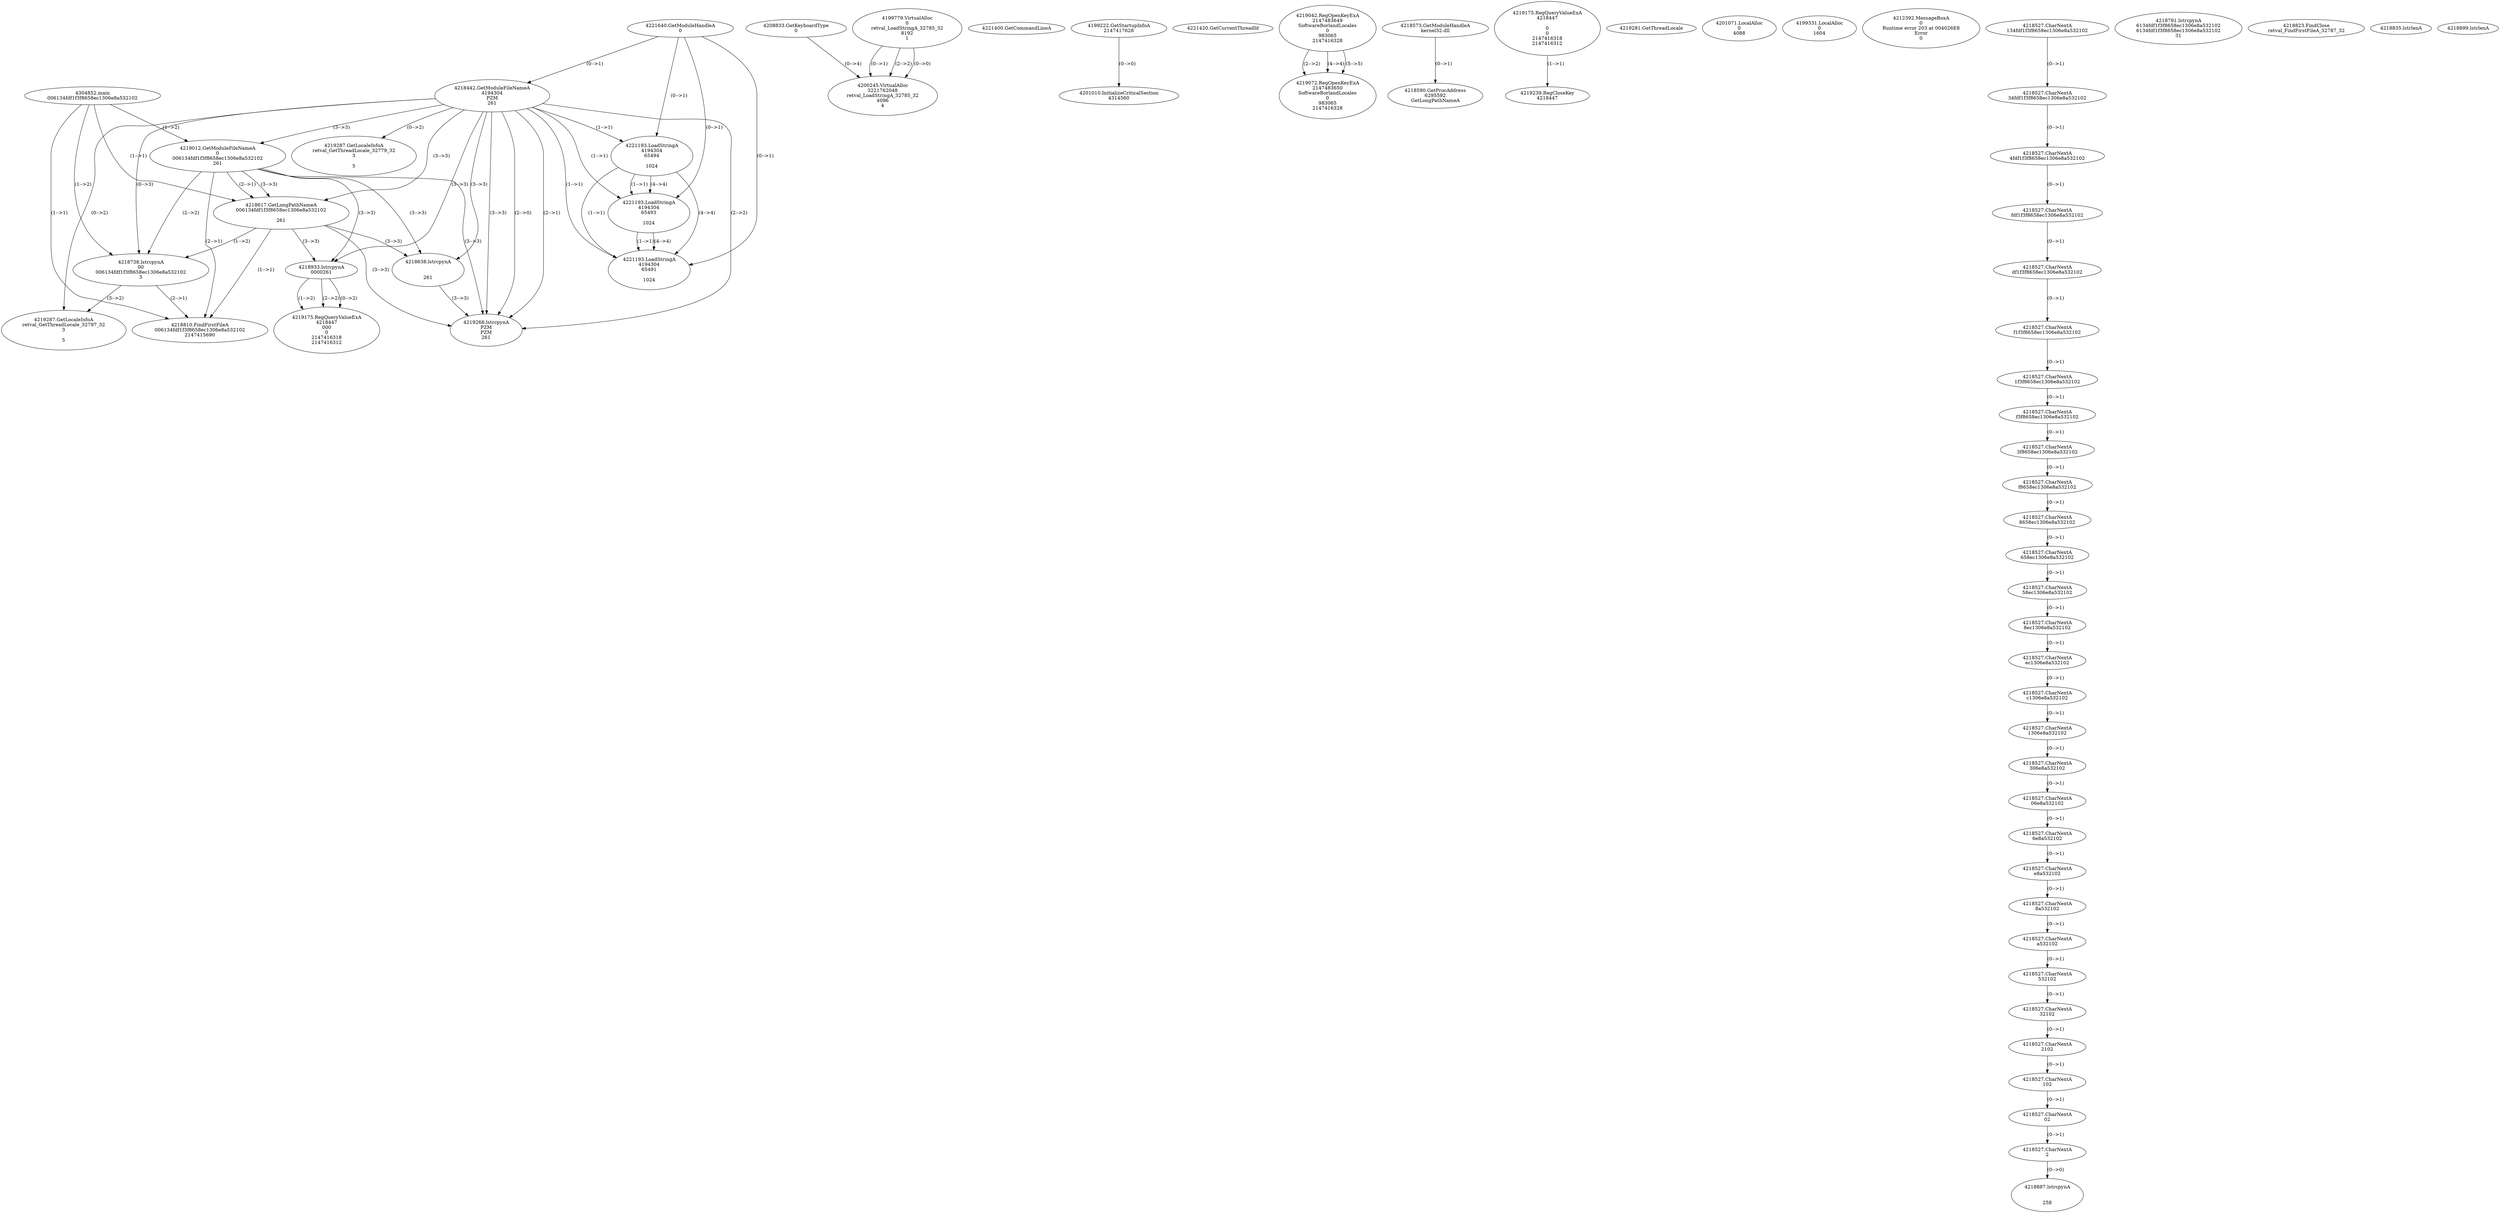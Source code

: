 // Global SCDG with merge call
digraph {
	0 [label="4304852.main
006134fdf1f3f8658ec1306e8a532102"]
	1 [label="4221640.GetModuleHandleA
0"]
	2 [label="4208833.GetKeyboardType
0"]
	3 [label="4221400.GetCommandLineA
"]
	4 [label="4199222.GetStartupInfoA
2147417628"]
	5 [label="4221420.GetCurrentThreadId
"]
	6 [label="4218442.GetModuleFileNameA
4194304
PZM
261"]
	1 -> 6 [label="(0-->1)"]
	7 [label="4219012.GetModuleFileNameA
0
006134fdf1f3f8658ec1306e8a532102
261"]
	0 -> 7 [label="(1-->2)"]
	6 -> 7 [label="(3-->3)"]
	8 [label="4219042.RegOpenKeyExA
2147483649
Software\Borland\Locales
0
983065
2147416328"]
	9 [label="4218573.GetModuleHandleA
kernel32.dll"]
	10 [label="4218590.GetProcAddress
6295592
GetLongPathNameA"]
	9 -> 10 [label="(0-->1)"]
	11 [label="4218617.GetLongPathNameA
006134fdf1f3f8658ec1306e8a532102

261"]
	0 -> 11 [label="(1-->1)"]
	7 -> 11 [label="(2-->1)"]
	6 -> 11 [label="(3-->3)"]
	7 -> 11 [label="(3-->3)"]
	12 [label="4218638.lstrcpynA


261"]
	6 -> 12 [label="(3-->3)"]
	7 -> 12 [label="(3-->3)"]
	11 -> 12 [label="(3-->3)"]
	13 [label="4219175.RegQueryValueExA
4218447

0
0
2147416318
2147416312"]
	14 [label="4219239.RegCloseKey
4218447"]
	13 -> 14 [label="(1-->1)"]
	15 [label="4219268.lstrcpynA
PZM
PZM
261"]
	6 -> 15 [label="(2-->1)"]
	6 -> 15 [label="(2-->2)"]
	6 -> 15 [label="(3-->3)"]
	7 -> 15 [label="(3-->3)"]
	11 -> 15 [label="(3-->3)"]
	12 -> 15 [label="(3-->3)"]
	6 -> 15 [label="(2-->0)"]
	16 [label="4219281.GetThreadLocale
"]
	17 [label="4219287.GetLocaleInfoA
retval_GetThreadLocale_32779_32
3

5"]
	6 -> 17 [label="(0-->2)"]
	18 [label="4221193.LoadStringA
4194304
65494

1024"]
	1 -> 18 [label="(0-->1)"]
	6 -> 18 [label="(1-->1)"]
	19 [label="4221193.LoadStringA
4194304
65493

1024"]
	1 -> 19 [label="(0-->1)"]
	6 -> 19 [label="(1-->1)"]
	18 -> 19 [label="(1-->1)"]
	18 -> 19 [label="(4-->4)"]
	20 [label="4221193.LoadStringA
4194304
65491

1024"]
	1 -> 20 [label="(0-->1)"]
	6 -> 20 [label="(1-->1)"]
	18 -> 20 [label="(1-->1)"]
	19 -> 20 [label="(1-->1)"]
	18 -> 20 [label="(4-->4)"]
	19 -> 20 [label="(4-->4)"]
	21 [label="4201010.InitializeCriticalSection
4314560"]
	4 -> 21 [label="(0-->0)"]
	22 [label="4201071.LocalAlloc
0
4088"]
	23 [label="4199779.VirtualAlloc
0
retval_LoadStringA_32785_32
8192
1"]
	24 [label="4199331.LocalAlloc
0
1604"]
	25 [label="4200245.VirtualAlloc
3221762048
retval_LoadStringA_32785_32
4096
4"]
	23 -> 25 [label="(0-->1)"]
	23 -> 25 [label="(2-->2)"]
	2 -> 25 [label="(0-->4)"]
	23 -> 25 [label="(0-->0)"]
	26 [label="4212392.MessageBoxA
0
Runtime error 203 at 004026E8
Error
0"]
	27 [label="4219072.RegOpenKeyExA
2147483650
Software\Borland\Locales
0
983065
2147416328"]
	8 -> 27 [label="(2-->2)"]
	8 -> 27 [label="(4-->4)"]
	8 -> 27 [label="(5-->5)"]
	28 [label="4218738.lstrcpynA
00
006134fdf1f3f8658ec1306e8a532102
3"]
	0 -> 28 [label="(1-->2)"]
	7 -> 28 [label="(2-->2)"]
	11 -> 28 [label="(1-->2)"]
	6 -> 28 [label="(0-->3)"]
	29 [label="4218527.CharNextA
134fdf1f3f8658ec1306e8a532102"]
	30 [label="4218527.CharNextA
34fdf1f3f8658ec1306e8a532102"]
	29 -> 30 [label="(0-->1)"]
	31 [label="4218527.CharNextA
4fdf1f3f8658ec1306e8a532102"]
	30 -> 31 [label="(0-->1)"]
	32 [label="4218527.CharNextA
fdf1f3f8658ec1306e8a532102"]
	31 -> 32 [label="(0-->1)"]
	33 [label="4218527.CharNextA
df1f3f8658ec1306e8a532102"]
	32 -> 33 [label="(0-->1)"]
	34 [label="4218527.CharNextA
f1f3f8658ec1306e8a532102"]
	33 -> 34 [label="(0-->1)"]
	35 [label="4218527.CharNextA
1f3f8658ec1306e8a532102"]
	34 -> 35 [label="(0-->1)"]
	36 [label="4218527.CharNextA
f3f8658ec1306e8a532102"]
	35 -> 36 [label="(0-->1)"]
	37 [label="4218527.CharNextA
3f8658ec1306e8a532102"]
	36 -> 37 [label="(0-->1)"]
	38 [label="4218527.CharNextA
f8658ec1306e8a532102"]
	37 -> 38 [label="(0-->1)"]
	39 [label="4218527.CharNextA
8658ec1306e8a532102"]
	38 -> 39 [label="(0-->1)"]
	40 [label="4218527.CharNextA
658ec1306e8a532102"]
	39 -> 40 [label="(0-->1)"]
	41 [label="4218527.CharNextA
58ec1306e8a532102"]
	40 -> 41 [label="(0-->1)"]
	42 [label="4218527.CharNextA
8ec1306e8a532102"]
	41 -> 42 [label="(0-->1)"]
	43 [label="4218527.CharNextA
ec1306e8a532102"]
	42 -> 43 [label="(0-->1)"]
	44 [label="4218527.CharNextA
c1306e8a532102"]
	43 -> 44 [label="(0-->1)"]
	45 [label="4218527.CharNextA
1306e8a532102"]
	44 -> 45 [label="(0-->1)"]
	46 [label="4218527.CharNextA
306e8a532102"]
	45 -> 46 [label="(0-->1)"]
	47 [label="4218527.CharNextA
06e8a532102"]
	46 -> 47 [label="(0-->1)"]
	48 [label="4218527.CharNextA
6e8a532102"]
	47 -> 48 [label="(0-->1)"]
	49 [label="4218527.CharNextA
e8a532102"]
	48 -> 49 [label="(0-->1)"]
	50 [label="4218527.CharNextA
8a532102"]
	49 -> 50 [label="(0-->1)"]
	51 [label="4218527.CharNextA
a532102"]
	50 -> 51 [label="(0-->1)"]
	52 [label="4218527.CharNextA
532102"]
	51 -> 52 [label="(0-->1)"]
	53 [label="4218527.CharNextA
32102"]
	52 -> 53 [label="(0-->1)"]
	54 [label="4218527.CharNextA
2102"]
	53 -> 54 [label="(0-->1)"]
	55 [label="4218527.CharNextA
102"]
	54 -> 55 [label="(0-->1)"]
	56 [label="4218527.CharNextA
02"]
	55 -> 56 [label="(0-->1)"]
	57 [label="4218527.CharNextA
2"]
	56 -> 57 [label="(0-->1)"]
	58 [label="4218791.lstrcpynA
6134fdf1f3f8658ec1306e8a532102
6134fdf1f3f8658ec1306e8a532102
31"]
	59 [label="4218810.FindFirstFileA
006134fdf1f3f8658ec1306e8a532102
2147415690"]
	0 -> 59 [label="(1-->1)"]
	7 -> 59 [label="(2-->1)"]
	11 -> 59 [label="(1-->1)"]
	28 -> 59 [label="(2-->1)"]
	60 [label="4218823.FindClose
retval_FindFirstFileA_32787_32"]
	61 [label="4218835.lstrlenA
"]
	62 [label="4218887.lstrcpynA


258"]
	57 -> 62 [label="(0-->0)"]
	63 [label="4218899.lstrlenA
"]
	64 [label="4218933.lstrcpynA
00\
00\
261"]
	6 -> 64 [label="(3-->3)"]
	7 -> 64 [label="(3-->3)"]
	11 -> 64 [label="(3-->3)"]
	65 [label="4219175.RegQueryValueExA
4218447
00\
0
0
2147416318
2147416312"]
	64 -> 65 [label="(1-->2)"]
	64 -> 65 [label="(2-->2)"]
	64 -> 65 [label="(0-->2)"]
	66 [label="4219287.GetLocaleInfoA
retval_GetThreadLocale_32797_32
3

5"]
	6 -> 66 [label="(0-->2)"]
	28 -> 66 [label="(3-->2)"]
}
